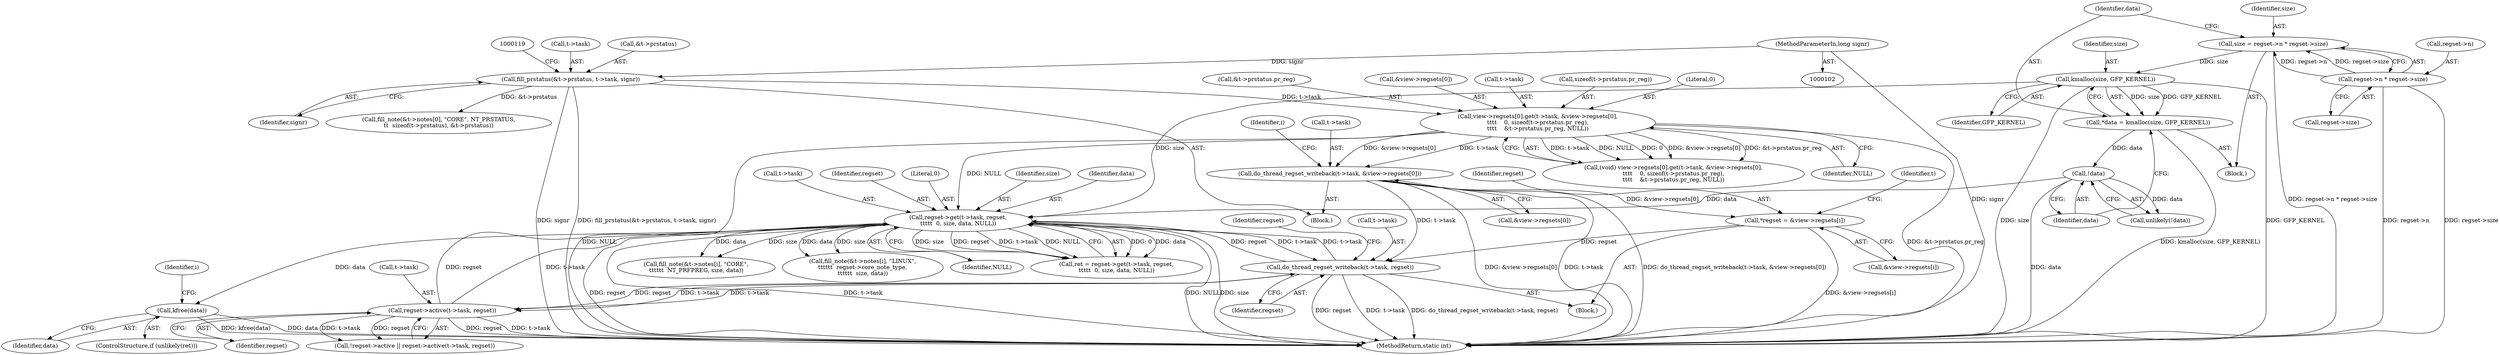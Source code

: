 digraph "0_linux_c8e252586f8d5de906385d8cf6385fee289a825e@API" {
"1000260" [label="(Call,kfree(data))"];
"1000248" [label="(Call,regset->get(t->task, regset,\n\t\t\t\t\t  0, size, data, NULL))"];
"1000217" [label="(Call,regset->active(t->task, regset))"];
"1000202" [label="(Call,do_thread_regset_writeback(t->task, regset))"];
"1000171" [label="(Call,do_thread_regset_writeback(t->task, &view->regsets[0]))"];
"1000120" [label="(Call,view->regsets[0].get(t->task, &view->regsets[0],\n\t\t\t\t    0, sizeof(t->prstatus.pr_reg),\n\t\t\t\t    &t->prstatus.pr_reg, NULL))"];
"1000109" [label="(Call,fill_prstatus(&t->prstatus, t->task, signr))"];
"1000105" [label="(MethodParameterIn,long signr)"];
"1000194" [label="(Call,*regset = &view->regsets[i])"];
"1000237" [label="(Call,kmalloc(size, GFP_KERNEL))"];
"1000225" [label="(Call,size = regset->n * regset->size)"];
"1000227" [label="(Call,regset->n * regset->size)"];
"1000242" [label="(Call,!data)"];
"1000235" [label="(Call,*data = kmalloc(size, GFP_KERNEL))"];
"1000120" [label="(Call,view->regsets[0].get(t->task, &view->regsets[0],\n\t\t\t\t    0, sizeof(t->prstatus.pr_reg),\n\t\t\t\t    &t->prstatus.pr_reg, NULL))"];
"1000137" [label="(Call,&t->prstatus.pr_reg)"];
"1000109" [label="(Call,fill_prstatus(&t->prstatus, t->task, signr))"];
"1000124" [label="(Call,&view->regsets[0])"];
"1000261" [label="(Identifier,data)"];
"1000204" [label="(Identifier,t)"];
"1000252" [label="(Identifier,regset)"];
"1000238" [label="(Identifier,size)"];
"1000171" [label="(Call,do_thread_regset_writeback(t->task, &view->regsets[0]))"];
"1000227" [label="(Call,regset->n * regset->size)"];
"1000121" [label="(Call,t->task)"];
"1000253" [label="(Literal,0)"];
"1000202" [label="(Call,do_thread_regset_writeback(t->task, regset))"];
"1000254" [label="(Identifier,size)"];
"1000241" [label="(Call,unlikely(!data))"];
"1000175" [label="(Call,&view->regsets[0])"];
"1000192" [label="(Block,)"];
"1000118" [label="(Call,(void) view->regsets[0].get(t->task, &view->regsets[0],\n\t\t\t\t    0, sizeof(t->prstatus.pr_reg),\n\t\t\t\t    &t->prstatus.pr_reg, NULL))"];
"1000144" [label="(Call,fill_note(&t->notes[0], \"CORE\", NT_PRSTATUS,\n\t\t  sizeof(t->prstatus), &t->prstatus))"];
"1000195" [label="(Identifier,regset)"];
"1000212" [label="(Call,!regset->active || regset->active(t->task, regset))"];
"1000210" [label="(Identifier,regset)"];
"1000218" [label="(Call,t->task)"];
"1000194" [label="(Call,*regset = &view->regsets[i])"];
"1000231" [label="(Call,regset->size)"];
"1000243" [label="(Identifier,data)"];
"1000292" [label="(Call,fill_note(&t->notes[i], \"CORE\",\n\t\t\t\t\t\t  NT_PRFPREG, size, data))"];
"1000105" [label="(MethodParameterIn,long signr)"];
"1000270" [label="(Call,fill_note(&t->notes[i], \"LINUX\",\n\t\t\t\t\t\t  regset->core_note_type,\n\t\t\t\t\t\t  size, data))"];
"1000114" [label="(Call,t->task)"];
"1000242" [label="(Call,!data)"];
"1000257" [label="(ControlStructure,if (unlikely(ret)))"];
"1000228" [label="(Call,regset->n)"];
"1000107" [label="(Block,)"];
"1000255" [label="(Identifier,data)"];
"1000143" [label="(Identifier,NULL)"];
"1000260" [label="(Call,kfree(data))"];
"1000249" [label="(Call,t->task)"];
"1000191" [label="(Identifier,i)"];
"1000131" [label="(Call,sizeof(t->prstatus.pr_reg))"];
"1000110" [label="(Call,&t->prstatus)"];
"1000221" [label="(Identifier,regset)"];
"1000183" [label="(Identifier,i)"];
"1000222" [label="(Block,)"];
"1000256" [label="(Identifier,NULL)"];
"1000237" [label="(Call,kmalloc(size, GFP_KERNEL))"];
"1000226" [label="(Identifier,size)"];
"1000225" [label="(Call,size = regset->n * regset->size)"];
"1000315" [label="(MethodReturn,static int)"];
"1000246" [label="(Call,ret = regset->get(t->task, regset,\n\t\t\t\t\t  0, size, data, NULL))"];
"1000206" [label="(Identifier,regset)"];
"1000172" [label="(Call,t->task)"];
"1000236" [label="(Identifier,data)"];
"1000203" [label="(Call,t->task)"];
"1000117" [label="(Identifier,signr)"];
"1000196" [label="(Call,&view->regsets[i])"];
"1000235" [label="(Call,*data = kmalloc(size, GFP_KERNEL))"];
"1000239" [label="(Identifier,GFP_KERNEL)"];
"1000217" [label="(Call,regset->active(t->task, regset))"];
"1000248" [label="(Call,regset->get(t->task, regset,\n\t\t\t\t\t  0, size, data, NULL))"];
"1000130" [label="(Literal,0)"];
"1000260" -> "1000257"  [label="AST: "];
"1000260" -> "1000261"  [label="CFG: "];
"1000261" -> "1000260"  [label="AST: "];
"1000191" -> "1000260"  [label="CFG: "];
"1000260" -> "1000315"  [label="DDG: data"];
"1000260" -> "1000315"  [label="DDG: kfree(data)"];
"1000248" -> "1000260"  [label="DDG: data"];
"1000248" -> "1000246"  [label="AST: "];
"1000248" -> "1000256"  [label="CFG: "];
"1000249" -> "1000248"  [label="AST: "];
"1000252" -> "1000248"  [label="AST: "];
"1000253" -> "1000248"  [label="AST: "];
"1000254" -> "1000248"  [label="AST: "];
"1000255" -> "1000248"  [label="AST: "];
"1000256" -> "1000248"  [label="AST: "];
"1000246" -> "1000248"  [label="CFG: "];
"1000248" -> "1000315"  [label="DDG: NULL"];
"1000248" -> "1000315"  [label="DDG: size"];
"1000248" -> "1000315"  [label="DDG: regset"];
"1000248" -> "1000315"  [label="DDG: t->task"];
"1000248" -> "1000202"  [label="DDG: t->task"];
"1000248" -> "1000246"  [label="DDG: 0"];
"1000248" -> "1000246"  [label="DDG: data"];
"1000248" -> "1000246"  [label="DDG: size"];
"1000248" -> "1000246"  [label="DDG: regset"];
"1000248" -> "1000246"  [label="DDG: t->task"];
"1000248" -> "1000246"  [label="DDG: NULL"];
"1000217" -> "1000248"  [label="DDG: t->task"];
"1000217" -> "1000248"  [label="DDG: regset"];
"1000202" -> "1000248"  [label="DDG: t->task"];
"1000202" -> "1000248"  [label="DDG: regset"];
"1000237" -> "1000248"  [label="DDG: size"];
"1000242" -> "1000248"  [label="DDG: data"];
"1000120" -> "1000248"  [label="DDG: NULL"];
"1000248" -> "1000270"  [label="DDG: size"];
"1000248" -> "1000270"  [label="DDG: data"];
"1000248" -> "1000292"  [label="DDG: size"];
"1000248" -> "1000292"  [label="DDG: data"];
"1000217" -> "1000212"  [label="AST: "];
"1000217" -> "1000221"  [label="CFG: "];
"1000218" -> "1000217"  [label="AST: "];
"1000221" -> "1000217"  [label="AST: "];
"1000212" -> "1000217"  [label="CFG: "];
"1000217" -> "1000315"  [label="DDG: regset"];
"1000217" -> "1000315"  [label="DDG: t->task"];
"1000217" -> "1000202"  [label="DDG: t->task"];
"1000217" -> "1000212"  [label="DDG: t->task"];
"1000217" -> "1000212"  [label="DDG: regset"];
"1000202" -> "1000217"  [label="DDG: t->task"];
"1000202" -> "1000217"  [label="DDG: regset"];
"1000202" -> "1000192"  [label="AST: "];
"1000202" -> "1000206"  [label="CFG: "];
"1000203" -> "1000202"  [label="AST: "];
"1000206" -> "1000202"  [label="AST: "];
"1000210" -> "1000202"  [label="CFG: "];
"1000202" -> "1000315"  [label="DDG: regset"];
"1000202" -> "1000315"  [label="DDG: t->task"];
"1000202" -> "1000315"  [label="DDG: do_thread_regset_writeback(t->task, regset)"];
"1000171" -> "1000202"  [label="DDG: t->task"];
"1000194" -> "1000202"  [label="DDG: regset"];
"1000171" -> "1000107"  [label="AST: "];
"1000171" -> "1000175"  [label="CFG: "];
"1000172" -> "1000171"  [label="AST: "];
"1000175" -> "1000171"  [label="AST: "];
"1000183" -> "1000171"  [label="CFG: "];
"1000171" -> "1000315"  [label="DDG: t->task"];
"1000171" -> "1000315"  [label="DDG: do_thread_regset_writeback(t->task, &view->regsets[0])"];
"1000171" -> "1000315"  [label="DDG: &view->regsets[0]"];
"1000120" -> "1000171"  [label="DDG: t->task"];
"1000120" -> "1000171"  [label="DDG: &view->regsets[0]"];
"1000171" -> "1000194"  [label="DDG: &view->regsets[0]"];
"1000120" -> "1000118"  [label="AST: "];
"1000120" -> "1000143"  [label="CFG: "];
"1000121" -> "1000120"  [label="AST: "];
"1000124" -> "1000120"  [label="AST: "];
"1000130" -> "1000120"  [label="AST: "];
"1000131" -> "1000120"  [label="AST: "];
"1000137" -> "1000120"  [label="AST: "];
"1000143" -> "1000120"  [label="AST: "];
"1000118" -> "1000120"  [label="CFG: "];
"1000120" -> "1000315"  [label="DDG: NULL"];
"1000120" -> "1000315"  [label="DDG: &t->prstatus.pr_reg"];
"1000120" -> "1000118"  [label="DDG: t->task"];
"1000120" -> "1000118"  [label="DDG: NULL"];
"1000120" -> "1000118"  [label="DDG: 0"];
"1000120" -> "1000118"  [label="DDG: &view->regsets[0]"];
"1000120" -> "1000118"  [label="DDG: &t->prstatus.pr_reg"];
"1000109" -> "1000120"  [label="DDG: t->task"];
"1000109" -> "1000107"  [label="AST: "];
"1000109" -> "1000117"  [label="CFG: "];
"1000110" -> "1000109"  [label="AST: "];
"1000114" -> "1000109"  [label="AST: "];
"1000117" -> "1000109"  [label="AST: "];
"1000119" -> "1000109"  [label="CFG: "];
"1000109" -> "1000315"  [label="DDG: signr"];
"1000109" -> "1000315"  [label="DDG: fill_prstatus(&t->prstatus, t->task, signr)"];
"1000105" -> "1000109"  [label="DDG: signr"];
"1000109" -> "1000144"  [label="DDG: &t->prstatus"];
"1000105" -> "1000102"  [label="AST: "];
"1000105" -> "1000315"  [label="DDG: signr"];
"1000194" -> "1000192"  [label="AST: "];
"1000194" -> "1000196"  [label="CFG: "];
"1000195" -> "1000194"  [label="AST: "];
"1000196" -> "1000194"  [label="AST: "];
"1000204" -> "1000194"  [label="CFG: "];
"1000194" -> "1000315"  [label="DDG: &view->regsets[i]"];
"1000237" -> "1000235"  [label="AST: "];
"1000237" -> "1000239"  [label="CFG: "];
"1000238" -> "1000237"  [label="AST: "];
"1000239" -> "1000237"  [label="AST: "];
"1000235" -> "1000237"  [label="CFG: "];
"1000237" -> "1000315"  [label="DDG: GFP_KERNEL"];
"1000237" -> "1000315"  [label="DDG: size"];
"1000237" -> "1000235"  [label="DDG: size"];
"1000237" -> "1000235"  [label="DDG: GFP_KERNEL"];
"1000225" -> "1000237"  [label="DDG: size"];
"1000225" -> "1000222"  [label="AST: "];
"1000225" -> "1000227"  [label="CFG: "];
"1000226" -> "1000225"  [label="AST: "];
"1000227" -> "1000225"  [label="AST: "];
"1000236" -> "1000225"  [label="CFG: "];
"1000225" -> "1000315"  [label="DDG: regset->n * regset->size"];
"1000227" -> "1000225"  [label="DDG: regset->n"];
"1000227" -> "1000225"  [label="DDG: regset->size"];
"1000227" -> "1000231"  [label="CFG: "];
"1000228" -> "1000227"  [label="AST: "];
"1000231" -> "1000227"  [label="AST: "];
"1000227" -> "1000315"  [label="DDG: regset->n"];
"1000227" -> "1000315"  [label="DDG: regset->size"];
"1000242" -> "1000241"  [label="AST: "];
"1000242" -> "1000243"  [label="CFG: "];
"1000243" -> "1000242"  [label="AST: "];
"1000241" -> "1000242"  [label="CFG: "];
"1000242" -> "1000315"  [label="DDG: data"];
"1000242" -> "1000241"  [label="DDG: data"];
"1000235" -> "1000242"  [label="DDG: data"];
"1000235" -> "1000222"  [label="AST: "];
"1000236" -> "1000235"  [label="AST: "];
"1000243" -> "1000235"  [label="CFG: "];
"1000235" -> "1000315"  [label="DDG: kmalloc(size, GFP_KERNEL)"];
}
